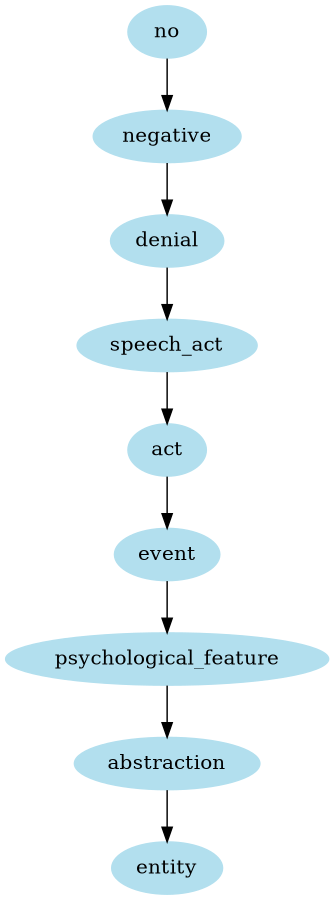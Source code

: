 digraph unix {
	node [color=lightblue2 style=filled]
	size="6,6"
	no -> negative
	negative -> denial
	denial -> speech_act
	speech_act -> act
	act -> event
	event -> psychological_feature
	psychological_feature -> abstraction
	abstraction -> entity
}
